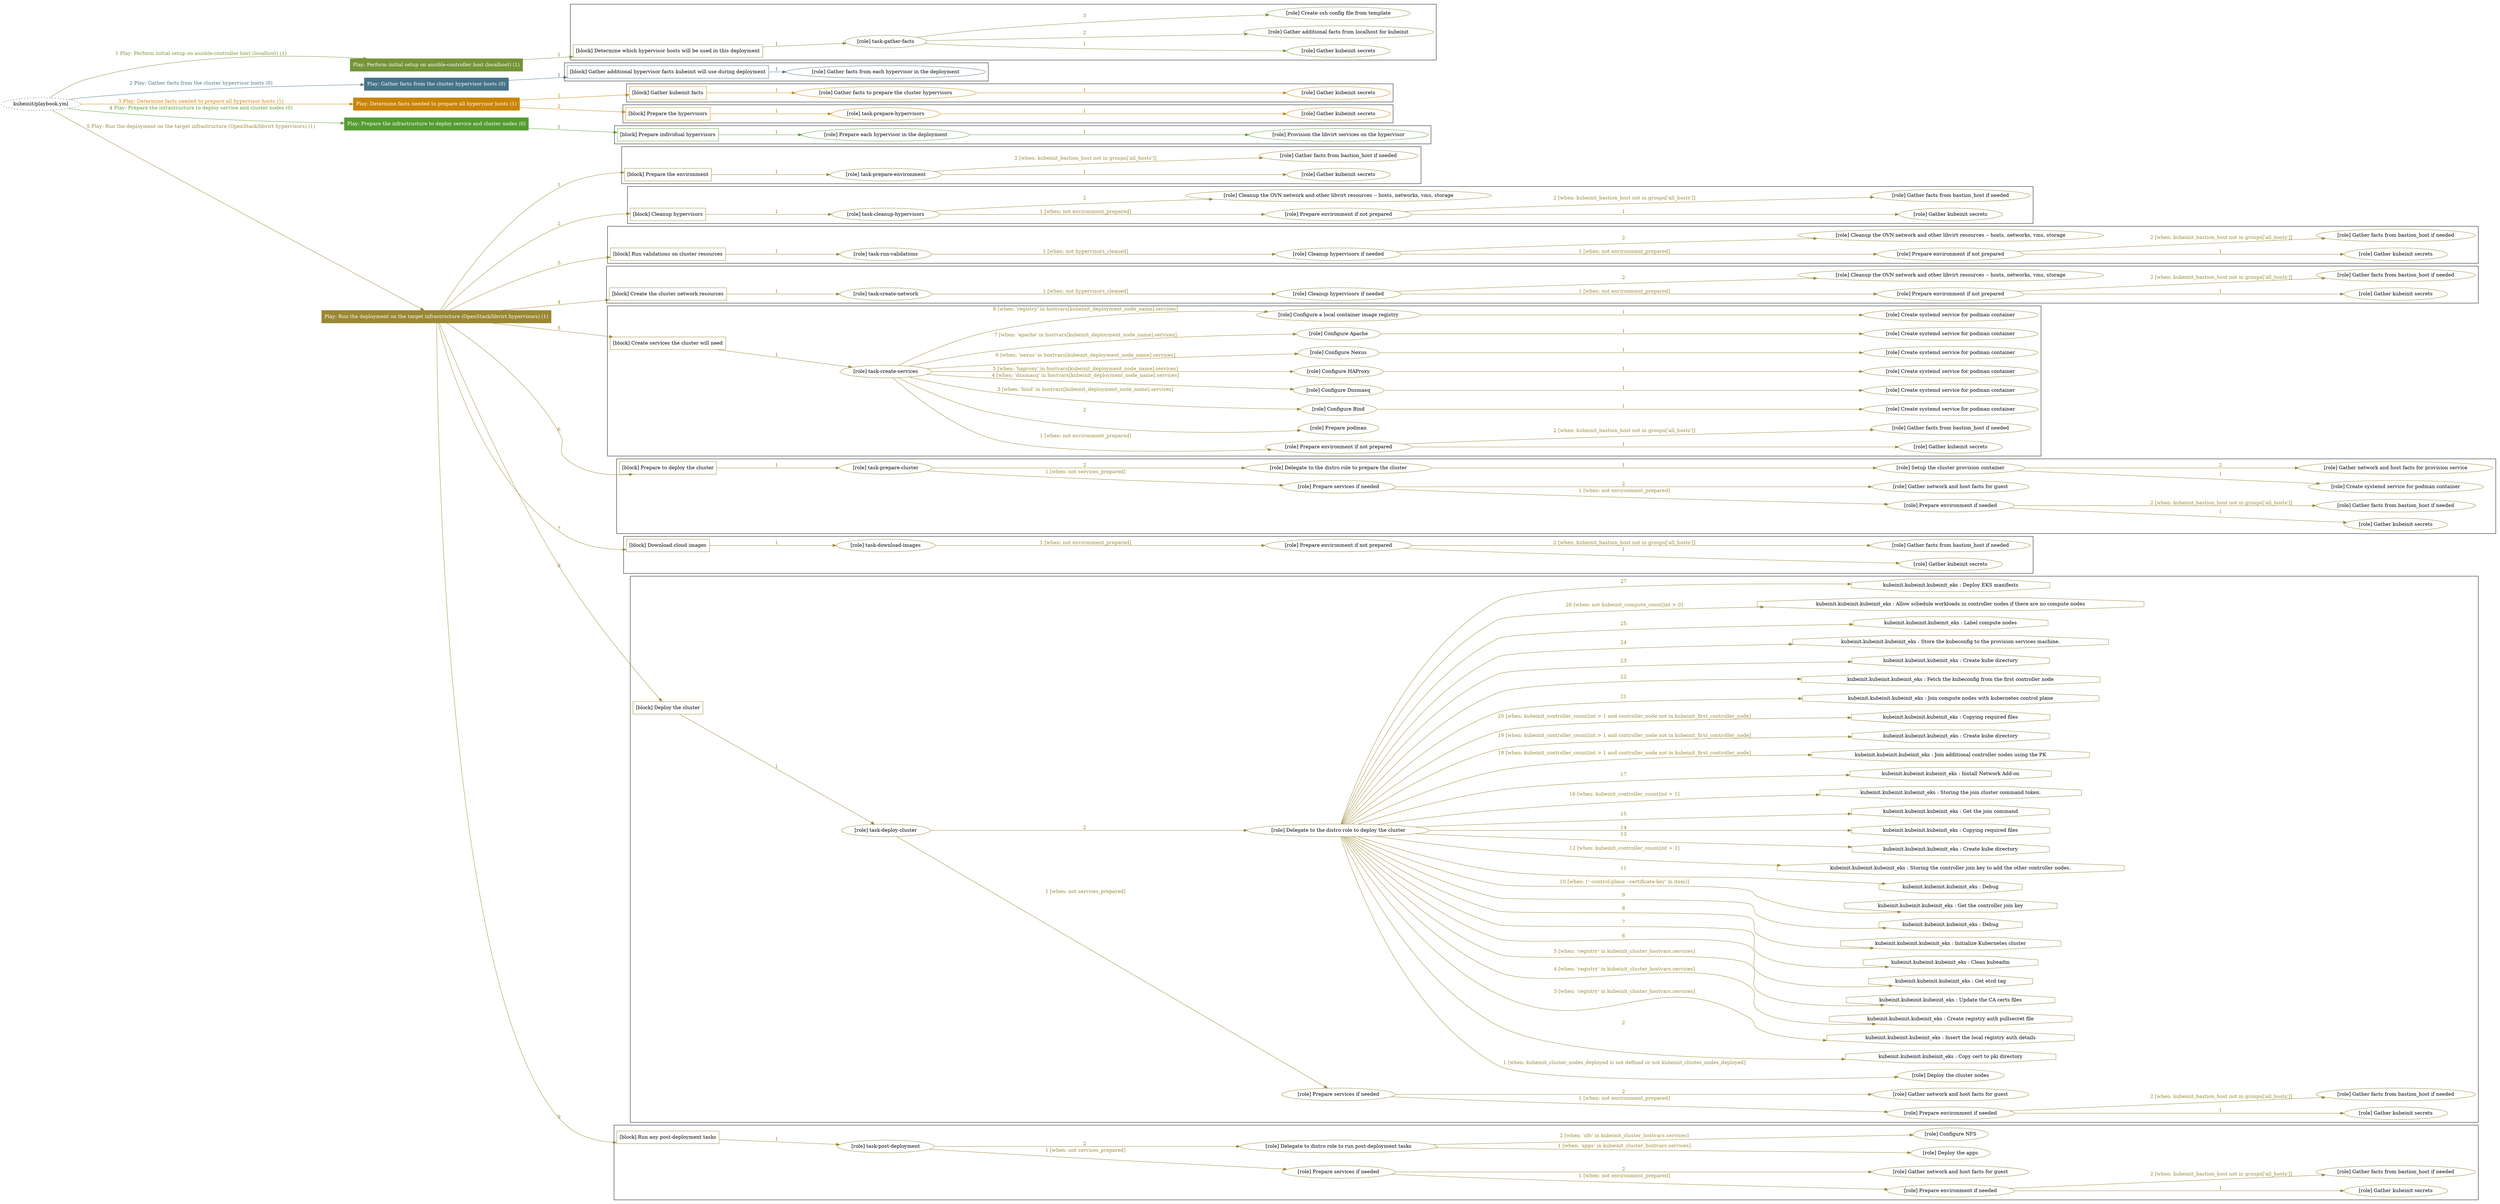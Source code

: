 digraph {
	graph [concentrate=true ordering=in rankdir=LR ratio=fill]
	edge [esep=5 sep=10]
	"kubeinit/playbook.yml" [URL="/home/runner/work/kubeinit/kubeinit/kubeinit/playbook.yml" id=playbook_fd43f02a style=dotted]
	"kubeinit/playbook.yml" -> play_8c64e5d3 [label="1 Play: Perform initial setup on ansible-controller host (localhost) (1)" color="#759438" fontcolor="#759438" id=edge_play_8c64e5d3 labeltooltip="1 Play: Perform initial setup on ansible-controller host (localhost) (1)" tooltip="1 Play: Perform initial setup on ansible-controller host (localhost) (1)"]
	subgraph "Play: Perform initial setup on ansible-controller host (localhost) (1)" {
		play_8c64e5d3 [label="Play: Perform initial setup on ansible-controller host (localhost) (1)" URL="/home/runner/work/kubeinit/kubeinit/kubeinit/playbook.yml" color="#759438" fontcolor="#ffffff" id=play_8c64e5d3 shape=box style=filled tooltip=localhost]
		play_8c64e5d3 -> block_6b09bf4a [label=1 color="#759438" fontcolor="#759438" id=edge_block_6b09bf4a labeltooltip=1 tooltip=1]
		subgraph cluster_block_6b09bf4a {
			block_6b09bf4a [label="[block] Determine which hypervisor hosts will be used in this deployment" URL="/home/runner/work/kubeinit/kubeinit/kubeinit/playbook.yml" color="#759438" id=block_6b09bf4a labeltooltip="Determine which hypervisor hosts will be used in this deployment" shape=box tooltip="Determine which hypervisor hosts will be used in this deployment"]
			block_6b09bf4a -> role_c2a879d4 [label="1 " color="#759438" fontcolor="#759438" id=edge_role_c2a879d4 labeltooltip="1 " tooltip="1 "]
			subgraph "task-gather-facts" {
				role_c2a879d4 [label="[role] task-gather-facts" URL="/home/runner/work/kubeinit/kubeinit/kubeinit/playbook.yml" color="#759438" id=role_c2a879d4 tooltip="task-gather-facts"]
				role_c2a879d4 -> role_cdd315c7 [label="1 " color="#759438" fontcolor="#759438" id=edge_role_cdd315c7 labeltooltip="1 " tooltip="1 "]
				subgraph "Gather kubeinit secrets" {
					role_cdd315c7 [label="[role] Gather kubeinit secrets" URL="/home/runner/.ansible/collections/ansible_collections/kubeinit/kubeinit/roles/kubeinit_prepare/tasks/build_hypervisors_group.yml" color="#759438" id=role_cdd315c7 tooltip="Gather kubeinit secrets"]
				}
				role_c2a879d4 -> role_b3ee62fe [label="2 " color="#759438" fontcolor="#759438" id=edge_role_b3ee62fe labeltooltip="2 " tooltip="2 "]
				subgraph "Gather additional facts from localhost for kubeinit" {
					role_b3ee62fe [label="[role] Gather additional facts from localhost for kubeinit" URL="/home/runner/.ansible/collections/ansible_collections/kubeinit/kubeinit/roles/kubeinit_prepare/tasks/build_hypervisors_group.yml" color="#759438" id=role_b3ee62fe tooltip="Gather additional facts from localhost for kubeinit"]
				}
				role_c2a879d4 -> role_12a52de9 [label="3 " color="#759438" fontcolor="#759438" id=edge_role_12a52de9 labeltooltip="3 " tooltip="3 "]
				subgraph "Create ssh config file from template" {
					role_12a52de9 [label="[role] Create ssh config file from template" URL="/home/runner/.ansible/collections/ansible_collections/kubeinit/kubeinit/roles/kubeinit_prepare/tasks/build_hypervisors_group.yml" color="#759438" id=role_12a52de9 tooltip="Create ssh config file from template"]
				}
			}
		}
	}
	"kubeinit/playbook.yml" -> play_73c8146a [label="2 Play: Gather facts from the cluster hypervisor hosts (0)" color="#467386" fontcolor="#467386" id=edge_play_73c8146a labeltooltip="2 Play: Gather facts from the cluster hypervisor hosts (0)" tooltip="2 Play: Gather facts from the cluster hypervisor hosts (0)"]
	subgraph "Play: Gather facts from the cluster hypervisor hosts (0)" {
		play_73c8146a [label="Play: Gather facts from the cluster hypervisor hosts (0)" URL="/home/runner/work/kubeinit/kubeinit/kubeinit/playbook.yml" color="#467386" fontcolor="#ffffff" id=play_73c8146a shape=box style=filled tooltip="Play: Gather facts from the cluster hypervisor hosts (0)"]
		play_73c8146a -> block_906ab50b [label=1 color="#467386" fontcolor="#467386" id=edge_block_906ab50b labeltooltip=1 tooltip=1]
		subgraph cluster_block_906ab50b {
			block_906ab50b [label="[block] Gather additional hypervisor facts kubeinit will use during deployment" URL="/home/runner/work/kubeinit/kubeinit/kubeinit/playbook.yml" color="#467386" id=block_906ab50b labeltooltip="Gather additional hypervisor facts kubeinit will use during deployment" shape=box tooltip="Gather additional hypervisor facts kubeinit will use during deployment"]
			block_906ab50b -> role_9d3cbf0c [label="1 " color="#467386" fontcolor="#467386" id=edge_role_9d3cbf0c labeltooltip="1 " tooltip="1 "]
			subgraph "Gather facts from each hypervisor in the deployment" {
				role_9d3cbf0c [label="[role] Gather facts from each hypervisor in the deployment" URL="/home/runner/work/kubeinit/kubeinit/kubeinit/playbook.yml" color="#467386" id=role_9d3cbf0c tooltip="Gather facts from each hypervisor in the deployment"]
			}
		}
	}
	"kubeinit/playbook.yml" -> play_2cf52a6f [label="3 Play: Determine facts needed to prepare all hypervisor hosts (1)" color="#ca8402" fontcolor="#ca8402" id=edge_play_2cf52a6f labeltooltip="3 Play: Determine facts needed to prepare all hypervisor hosts (1)" tooltip="3 Play: Determine facts needed to prepare all hypervisor hosts (1)"]
	subgraph "Play: Determine facts needed to prepare all hypervisor hosts (1)" {
		play_2cf52a6f [label="Play: Determine facts needed to prepare all hypervisor hosts (1)" URL="/home/runner/work/kubeinit/kubeinit/kubeinit/playbook.yml" color="#ca8402" fontcolor="#ffffff" id=play_2cf52a6f shape=box style=filled tooltip=localhost]
		play_2cf52a6f -> block_03461d94 [label=1 color="#ca8402" fontcolor="#ca8402" id=edge_block_03461d94 labeltooltip=1 tooltip=1]
		subgraph cluster_block_03461d94 {
			block_03461d94 [label="[block] Gather kubeinit facts" URL="/home/runner/work/kubeinit/kubeinit/kubeinit/playbook.yml" color="#ca8402" id=block_03461d94 labeltooltip="Gather kubeinit facts" shape=box tooltip="Gather kubeinit facts"]
			block_03461d94 -> role_46ca95b3 [label="1 " color="#ca8402" fontcolor="#ca8402" id=edge_role_46ca95b3 labeltooltip="1 " tooltip="1 "]
			subgraph "Gather facts to prepare the cluster hypervisors" {
				role_46ca95b3 [label="[role] Gather facts to prepare the cluster hypervisors" URL="/home/runner/work/kubeinit/kubeinit/kubeinit/playbook.yml" color="#ca8402" id=role_46ca95b3 tooltip="Gather facts to prepare the cluster hypervisors"]
				role_46ca95b3 -> role_a2cbf495 [label="1 " color="#ca8402" fontcolor="#ca8402" id=edge_role_a2cbf495 labeltooltip="1 " tooltip="1 "]
				subgraph "Gather kubeinit secrets" {
					role_a2cbf495 [label="[role] Gather kubeinit secrets" URL="/home/runner/.ansible/collections/ansible_collections/kubeinit/kubeinit/roles/kubeinit_prepare/tasks/gather_kubeinit_facts.yml" color="#ca8402" id=role_a2cbf495 tooltip="Gather kubeinit secrets"]
				}
			}
		}
		play_2cf52a6f -> block_bcbeb41d [label=2 color="#ca8402" fontcolor="#ca8402" id=edge_block_bcbeb41d labeltooltip=2 tooltip=2]
		subgraph cluster_block_bcbeb41d {
			block_bcbeb41d [label="[block] Prepare the hypervisors" URL="/home/runner/work/kubeinit/kubeinit/kubeinit/playbook.yml" color="#ca8402" id=block_bcbeb41d labeltooltip="Prepare the hypervisors" shape=box tooltip="Prepare the hypervisors"]
			block_bcbeb41d -> role_406406ce [label="1 " color="#ca8402" fontcolor="#ca8402" id=edge_role_406406ce labeltooltip="1 " tooltip="1 "]
			subgraph "task-prepare-hypervisors" {
				role_406406ce [label="[role] task-prepare-hypervisors" URL="/home/runner/work/kubeinit/kubeinit/kubeinit/playbook.yml" color="#ca8402" id=role_406406ce tooltip="task-prepare-hypervisors"]
				role_406406ce -> role_e7ec21c6 [label="1 " color="#ca8402" fontcolor="#ca8402" id=edge_role_e7ec21c6 labeltooltip="1 " tooltip="1 "]
				subgraph "Gather kubeinit secrets" {
					role_e7ec21c6 [label="[role] Gather kubeinit secrets" URL="/home/runner/.ansible/collections/ansible_collections/kubeinit/kubeinit/roles/kubeinit_prepare/tasks/gather_kubeinit_facts.yml" color="#ca8402" id=role_e7ec21c6 tooltip="Gather kubeinit secrets"]
				}
			}
		}
	}
	"kubeinit/playbook.yml" -> play_ed8d8ac5 [label="4 Play: Prepare the infrastructure to deploy service and cluster nodes (0)" color="#539c30" fontcolor="#539c30" id=edge_play_ed8d8ac5 labeltooltip="4 Play: Prepare the infrastructure to deploy service and cluster nodes (0)" tooltip="4 Play: Prepare the infrastructure to deploy service and cluster nodes (0)"]
	subgraph "Play: Prepare the infrastructure to deploy service and cluster nodes (0)" {
		play_ed8d8ac5 [label="Play: Prepare the infrastructure to deploy service and cluster nodes (0)" URL="/home/runner/work/kubeinit/kubeinit/kubeinit/playbook.yml" color="#539c30" fontcolor="#ffffff" id=play_ed8d8ac5 shape=box style=filled tooltip="Play: Prepare the infrastructure to deploy service and cluster nodes (0)"]
		play_ed8d8ac5 -> block_bd0e9f62 [label=1 color="#539c30" fontcolor="#539c30" id=edge_block_bd0e9f62 labeltooltip=1 tooltip=1]
		subgraph cluster_block_bd0e9f62 {
			block_bd0e9f62 [label="[block] Prepare individual hypervisors" URL="/home/runner/work/kubeinit/kubeinit/kubeinit/playbook.yml" color="#539c30" id=block_bd0e9f62 labeltooltip="Prepare individual hypervisors" shape=box tooltip="Prepare individual hypervisors"]
			block_bd0e9f62 -> role_4cd6ecdc [label="1 " color="#539c30" fontcolor="#539c30" id=edge_role_4cd6ecdc labeltooltip="1 " tooltip="1 "]
			subgraph "Prepare each hypervisor in the deployment" {
				role_4cd6ecdc [label="[role] Prepare each hypervisor in the deployment" URL="/home/runner/work/kubeinit/kubeinit/kubeinit/playbook.yml" color="#539c30" id=role_4cd6ecdc tooltip="Prepare each hypervisor in the deployment"]
				role_4cd6ecdc -> role_652d6843 [label="1 " color="#539c30" fontcolor="#539c30" id=edge_role_652d6843 labeltooltip="1 " tooltip="1 "]
				subgraph "Provision the libvirt services on the hypervisor" {
					role_652d6843 [label="[role] Provision the libvirt services on the hypervisor" URL="/home/runner/.ansible/collections/ansible_collections/kubeinit/kubeinit/roles/kubeinit_prepare/tasks/prepare_hypervisor.yml" color="#539c30" id=role_652d6843 tooltip="Provision the libvirt services on the hypervisor"]
				}
			}
		}
	}
	"kubeinit/playbook.yml" -> play_4a65055d [label="5 Play: Run the deployment on the target infrastructure (OpenStack/libvirt hypervisors) (1)" color="#9a8732" fontcolor="#9a8732" id=edge_play_4a65055d labeltooltip="5 Play: Run the deployment on the target infrastructure (OpenStack/libvirt hypervisors) (1)" tooltip="5 Play: Run the deployment on the target infrastructure (OpenStack/libvirt hypervisors) (1)"]
	subgraph "Play: Run the deployment on the target infrastructure (OpenStack/libvirt hypervisors) (1)" {
		play_4a65055d [label="Play: Run the deployment on the target infrastructure (OpenStack/libvirt hypervisors) (1)" URL="/home/runner/work/kubeinit/kubeinit/kubeinit/playbook.yml" color="#9a8732" fontcolor="#ffffff" id=play_4a65055d shape=box style=filled tooltip=localhost]
		play_4a65055d -> block_95ddf2bc [label=1 color="#9a8732" fontcolor="#9a8732" id=edge_block_95ddf2bc labeltooltip=1 tooltip=1]
		subgraph cluster_block_95ddf2bc {
			block_95ddf2bc [label="[block] Prepare the environment" URL="/home/runner/work/kubeinit/kubeinit/kubeinit/playbook.yml" color="#9a8732" id=block_95ddf2bc labeltooltip="Prepare the environment" shape=box tooltip="Prepare the environment"]
			block_95ddf2bc -> role_75d47e68 [label="1 " color="#9a8732" fontcolor="#9a8732" id=edge_role_75d47e68 labeltooltip="1 " tooltip="1 "]
			subgraph "task-prepare-environment" {
				role_75d47e68 [label="[role] task-prepare-environment" URL="/home/runner/work/kubeinit/kubeinit/kubeinit/playbook.yml" color="#9a8732" id=role_75d47e68 tooltip="task-prepare-environment"]
				role_75d47e68 -> role_29b06b5a [label="1 " color="#9a8732" fontcolor="#9a8732" id=edge_role_29b06b5a labeltooltip="1 " tooltip="1 "]
				subgraph "Gather kubeinit secrets" {
					role_29b06b5a [label="[role] Gather kubeinit secrets" URL="/home/runner/.ansible/collections/ansible_collections/kubeinit/kubeinit/roles/kubeinit_prepare/tasks/gather_kubeinit_facts.yml" color="#9a8732" id=role_29b06b5a tooltip="Gather kubeinit secrets"]
				}
				role_75d47e68 -> role_07499060 [label="2 [when: kubeinit_bastion_host not in groups['all_hosts']]" color="#9a8732" fontcolor="#9a8732" id=edge_role_07499060 labeltooltip="2 [when: kubeinit_bastion_host not in groups['all_hosts']]" tooltip="2 [when: kubeinit_bastion_host not in groups['all_hosts']]"]
				subgraph "Gather facts from bastion_host if needed" {
					role_07499060 [label="[role] Gather facts from bastion_host if needed" URL="/home/runner/.ansible/collections/ansible_collections/kubeinit/kubeinit/roles/kubeinit_prepare/tasks/main.yml" color="#9a8732" id=role_07499060 tooltip="Gather facts from bastion_host if needed"]
				}
			}
		}
		play_4a65055d -> block_ac8c44e4 [label=2 color="#9a8732" fontcolor="#9a8732" id=edge_block_ac8c44e4 labeltooltip=2 tooltip=2]
		subgraph cluster_block_ac8c44e4 {
			block_ac8c44e4 [label="[block] Cleanup hypervisors" URL="/home/runner/work/kubeinit/kubeinit/kubeinit/playbook.yml" color="#9a8732" id=block_ac8c44e4 labeltooltip="Cleanup hypervisors" shape=box tooltip="Cleanup hypervisors"]
			block_ac8c44e4 -> role_d9d77c9a [label="1 " color="#9a8732" fontcolor="#9a8732" id=edge_role_d9d77c9a labeltooltip="1 " tooltip="1 "]
			subgraph "task-cleanup-hypervisors" {
				role_d9d77c9a [label="[role] task-cleanup-hypervisors" URL="/home/runner/work/kubeinit/kubeinit/kubeinit/playbook.yml" color="#9a8732" id=role_d9d77c9a tooltip="task-cleanup-hypervisors"]
				role_d9d77c9a -> role_0c7455e4 [label="1 [when: not environment_prepared]" color="#9a8732" fontcolor="#9a8732" id=edge_role_0c7455e4 labeltooltip="1 [when: not environment_prepared]" tooltip="1 [when: not environment_prepared]"]
				subgraph "Prepare environment if not prepared" {
					role_0c7455e4 [label="[role] Prepare environment if not prepared" URL="/home/runner/.ansible/collections/ansible_collections/kubeinit/kubeinit/roles/kubeinit_libvirt/tasks/cleanup_hypervisors.yml" color="#9a8732" id=role_0c7455e4 tooltip="Prepare environment if not prepared"]
					role_0c7455e4 -> role_0815f160 [label="1 " color="#9a8732" fontcolor="#9a8732" id=edge_role_0815f160 labeltooltip="1 " tooltip="1 "]
					subgraph "Gather kubeinit secrets" {
						role_0815f160 [label="[role] Gather kubeinit secrets" URL="/home/runner/.ansible/collections/ansible_collections/kubeinit/kubeinit/roles/kubeinit_prepare/tasks/gather_kubeinit_facts.yml" color="#9a8732" id=role_0815f160 tooltip="Gather kubeinit secrets"]
					}
					role_0c7455e4 -> role_829f152f [label="2 [when: kubeinit_bastion_host not in groups['all_hosts']]" color="#9a8732" fontcolor="#9a8732" id=edge_role_829f152f labeltooltip="2 [when: kubeinit_bastion_host not in groups['all_hosts']]" tooltip="2 [when: kubeinit_bastion_host not in groups['all_hosts']]"]
					subgraph "Gather facts from bastion_host if needed" {
						role_829f152f [label="[role] Gather facts from bastion_host if needed" URL="/home/runner/.ansible/collections/ansible_collections/kubeinit/kubeinit/roles/kubeinit_prepare/tasks/main.yml" color="#9a8732" id=role_829f152f tooltip="Gather facts from bastion_host if needed"]
					}
				}
				role_d9d77c9a -> role_a936ec02 [label="2 " color="#9a8732" fontcolor="#9a8732" id=edge_role_a936ec02 labeltooltip="2 " tooltip="2 "]
				subgraph "Cleanup the OVN network and other libvirt resources -- hosts, networks, vms, storage" {
					role_a936ec02 [label="[role] Cleanup the OVN network and other libvirt resources -- hosts, networks, vms, storage" URL="/home/runner/.ansible/collections/ansible_collections/kubeinit/kubeinit/roles/kubeinit_libvirt/tasks/cleanup_hypervisors.yml" color="#9a8732" id=role_a936ec02 tooltip="Cleanup the OVN network and other libvirt resources -- hosts, networks, vms, storage"]
				}
			}
		}
		play_4a65055d -> block_b14f67d5 [label=3 color="#9a8732" fontcolor="#9a8732" id=edge_block_b14f67d5 labeltooltip=3 tooltip=3]
		subgraph cluster_block_b14f67d5 {
			block_b14f67d5 [label="[block] Run validations on cluster resources" URL="/home/runner/work/kubeinit/kubeinit/kubeinit/playbook.yml" color="#9a8732" id=block_b14f67d5 labeltooltip="Run validations on cluster resources" shape=box tooltip="Run validations on cluster resources"]
			block_b14f67d5 -> role_5b279bbc [label="1 " color="#9a8732" fontcolor="#9a8732" id=edge_role_5b279bbc labeltooltip="1 " tooltip="1 "]
			subgraph "task-run-validations" {
				role_5b279bbc [label="[role] task-run-validations" URL="/home/runner/work/kubeinit/kubeinit/kubeinit/playbook.yml" color="#9a8732" id=role_5b279bbc tooltip="task-run-validations"]
				role_5b279bbc -> role_bb049e6d [label="1 [when: not hypervisors_cleaned]" color="#9a8732" fontcolor="#9a8732" id=edge_role_bb049e6d labeltooltip="1 [when: not hypervisors_cleaned]" tooltip="1 [when: not hypervisors_cleaned]"]
				subgraph "Cleanup hypervisors if needed" {
					role_bb049e6d [label="[role] Cleanup hypervisors if needed" URL="/home/runner/.ansible/collections/ansible_collections/kubeinit/kubeinit/roles/kubeinit_validations/tasks/main.yml" color="#9a8732" id=role_bb049e6d tooltip="Cleanup hypervisors if needed"]
					role_bb049e6d -> role_940b6002 [label="1 [when: not environment_prepared]" color="#9a8732" fontcolor="#9a8732" id=edge_role_940b6002 labeltooltip="1 [when: not environment_prepared]" tooltip="1 [when: not environment_prepared]"]
					subgraph "Prepare environment if not prepared" {
						role_940b6002 [label="[role] Prepare environment if not prepared" URL="/home/runner/.ansible/collections/ansible_collections/kubeinit/kubeinit/roles/kubeinit_libvirt/tasks/cleanup_hypervisors.yml" color="#9a8732" id=role_940b6002 tooltip="Prepare environment if not prepared"]
						role_940b6002 -> role_48e39afb [label="1 " color="#9a8732" fontcolor="#9a8732" id=edge_role_48e39afb labeltooltip="1 " tooltip="1 "]
						subgraph "Gather kubeinit secrets" {
							role_48e39afb [label="[role] Gather kubeinit secrets" URL="/home/runner/.ansible/collections/ansible_collections/kubeinit/kubeinit/roles/kubeinit_prepare/tasks/gather_kubeinit_facts.yml" color="#9a8732" id=role_48e39afb tooltip="Gather kubeinit secrets"]
						}
						role_940b6002 -> role_1d827623 [label="2 [when: kubeinit_bastion_host not in groups['all_hosts']]" color="#9a8732" fontcolor="#9a8732" id=edge_role_1d827623 labeltooltip="2 [when: kubeinit_bastion_host not in groups['all_hosts']]" tooltip="2 [when: kubeinit_bastion_host not in groups['all_hosts']]"]
						subgraph "Gather facts from bastion_host if needed" {
							role_1d827623 [label="[role] Gather facts from bastion_host if needed" URL="/home/runner/.ansible/collections/ansible_collections/kubeinit/kubeinit/roles/kubeinit_prepare/tasks/main.yml" color="#9a8732" id=role_1d827623 tooltip="Gather facts from bastion_host if needed"]
						}
					}
					role_bb049e6d -> role_51cf185d [label="2 " color="#9a8732" fontcolor="#9a8732" id=edge_role_51cf185d labeltooltip="2 " tooltip="2 "]
					subgraph "Cleanup the OVN network and other libvirt resources -- hosts, networks, vms, storage" {
						role_51cf185d [label="[role] Cleanup the OVN network and other libvirt resources -- hosts, networks, vms, storage" URL="/home/runner/.ansible/collections/ansible_collections/kubeinit/kubeinit/roles/kubeinit_libvirt/tasks/cleanup_hypervisors.yml" color="#9a8732" id=role_51cf185d tooltip="Cleanup the OVN network and other libvirt resources -- hosts, networks, vms, storage"]
					}
				}
			}
		}
		play_4a65055d -> block_dbafad4b [label=4 color="#9a8732" fontcolor="#9a8732" id=edge_block_dbafad4b labeltooltip=4 tooltip=4]
		subgraph cluster_block_dbafad4b {
			block_dbafad4b [label="[block] Create the cluster network resources" URL="/home/runner/work/kubeinit/kubeinit/kubeinit/playbook.yml" color="#9a8732" id=block_dbafad4b labeltooltip="Create the cluster network resources" shape=box tooltip="Create the cluster network resources"]
			block_dbafad4b -> role_03e5d543 [label="1 " color="#9a8732" fontcolor="#9a8732" id=edge_role_03e5d543 labeltooltip="1 " tooltip="1 "]
			subgraph "task-create-network" {
				role_03e5d543 [label="[role] task-create-network" URL="/home/runner/work/kubeinit/kubeinit/kubeinit/playbook.yml" color="#9a8732" id=role_03e5d543 tooltip="task-create-network"]
				role_03e5d543 -> role_ebb71745 [label="1 [when: not hypervisors_cleaned]" color="#9a8732" fontcolor="#9a8732" id=edge_role_ebb71745 labeltooltip="1 [when: not hypervisors_cleaned]" tooltip="1 [when: not hypervisors_cleaned]"]
				subgraph "Cleanup hypervisors if needed" {
					role_ebb71745 [label="[role] Cleanup hypervisors if needed" URL="/home/runner/.ansible/collections/ansible_collections/kubeinit/kubeinit/roles/kubeinit_libvirt/tasks/create_network.yml" color="#9a8732" id=role_ebb71745 tooltip="Cleanup hypervisors if needed"]
					role_ebb71745 -> role_42406dcd [label="1 [when: not environment_prepared]" color="#9a8732" fontcolor="#9a8732" id=edge_role_42406dcd labeltooltip="1 [when: not environment_prepared]" tooltip="1 [when: not environment_prepared]"]
					subgraph "Prepare environment if not prepared" {
						role_42406dcd [label="[role] Prepare environment if not prepared" URL="/home/runner/.ansible/collections/ansible_collections/kubeinit/kubeinit/roles/kubeinit_libvirt/tasks/cleanup_hypervisors.yml" color="#9a8732" id=role_42406dcd tooltip="Prepare environment if not prepared"]
						role_42406dcd -> role_91cb04d3 [label="1 " color="#9a8732" fontcolor="#9a8732" id=edge_role_91cb04d3 labeltooltip="1 " tooltip="1 "]
						subgraph "Gather kubeinit secrets" {
							role_91cb04d3 [label="[role] Gather kubeinit secrets" URL="/home/runner/.ansible/collections/ansible_collections/kubeinit/kubeinit/roles/kubeinit_prepare/tasks/gather_kubeinit_facts.yml" color="#9a8732" id=role_91cb04d3 tooltip="Gather kubeinit secrets"]
						}
						role_42406dcd -> role_8a0577ad [label="2 [when: kubeinit_bastion_host not in groups['all_hosts']]" color="#9a8732" fontcolor="#9a8732" id=edge_role_8a0577ad labeltooltip="2 [when: kubeinit_bastion_host not in groups['all_hosts']]" tooltip="2 [when: kubeinit_bastion_host not in groups['all_hosts']]"]
						subgraph "Gather facts from bastion_host if needed" {
							role_8a0577ad [label="[role] Gather facts from bastion_host if needed" URL="/home/runner/.ansible/collections/ansible_collections/kubeinit/kubeinit/roles/kubeinit_prepare/tasks/main.yml" color="#9a8732" id=role_8a0577ad tooltip="Gather facts from bastion_host if needed"]
						}
					}
					role_ebb71745 -> role_a5160047 [label="2 " color="#9a8732" fontcolor="#9a8732" id=edge_role_a5160047 labeltooltip="2 " tooltip="2 "]
					subgraph "Cleanup the OVN network and other libvirt resources -- hosts, networks, vms, storage" {
						role_a5160047 [label="[role] Cleanup the OVN network and other libvirt resources -- hosts, networks, vms, storage" URL="/home/runner/.ansible/collections/ansible_collections/kubeinit/kubeinit/roles/kubeinit_libvirt/tasks/cleanup_hypervisors.yml" color="#9a8732" id=role_a5160047 tooltip="Cleanup the OVN network and other libvirt resources -- hosts, networks, vms, storage"]
					}
				}
			}
		}
		play_4a65055d -> block_70ea39e2 [label=5 color="#9a8732" fontcolor="#9a8732" id=edge_block_70ea39e2 labeltooltip=5 tooltip=5]
		subgraph cluster_block_70ea39e2 {
			block_70ea39e2 [label="[block] Create services the cluster will need" URL="/home/runner/work/kubeinit/kubeinit/kubeinit/playbook.yml" color="#9a8732" id=block_70ea39e2 labeltooltip="Create services the cluster will need" shape=box tooltip="Create services the cluster will need"]
			block_70ea39e2 -> role_dabe108d [label="1 " color="#9a8732" fontcolor="#9a8732" id=edge_role_dabe108d labeltooltip="1 " tooltip="1 "]
			subgraph "task-create-services" {
				role_dabe108d [label="[role] task-create-services" URL="/home/runner/work/kubeinit/kubeinit/kubeinit/playbook.yml" color="#9a8732" id=role_dabe108d tooltip="task-create-services"]
				role_dabe108d -> role_cce33bd9 [label="1 [when: not environment_prepared]" color="#9a8732" fontcolor="#9a8732" id=edge_role_cce33bd9 labeltooltip="1 [when: not environment_prepared]" tooltip="1 [when: not environment_prepared]"]
				subgraph "Prepare environment if not prepared" {
					role_cce33bd9 [label="[role] Prepare environment if not prepared" URL="/home/runner/.ansible/collections/ansible_collections/kubeinit/kubeinit/roles/kubeinit_services/tasks/main.yml" color="#9a8732" id=role_cce33bd9 tooltip="Prepare environment if not prepared"]
					role_cce33bd9 -> role_480651cc [label="1 " color="#9a8732" fontcolor="#9a8732" id=edge_role_480651cc labeltooltip="1 " tooltip="1 "]
					subgraph "Gather kubeinit secrets" {
						role_480651cc [label="[role] Gather kubeinit secrets" URL="/home/runner/.ansible/collections/ansible_collections/kubeinit/kubeinit/roles/kubeinit_prepare/tasks/gather_kubeinit_facts.yml" color="#9a8732" id=role_480651cc tooltip="Gather kubeinit secrets"]
					}
					role_cce33bd9 -> role_942e9e34 [label="2 [when: kubeinit_bastion_host not in groups['all_hosts']]" color="#9a8732" fontcolor="#9a8732" id=edge_role_942e9e34 labeltooltip="2 [when: kubeinit_bastion_host not in groups['all_hosts']]" tooltip="2 [when: kubeinit_bastion_host not in groups['all_hosts']]"]
					subgraph "Gather facts from bastion_host if needed" {
						role_942e9e34 [label="[role] Gather facts from bastion_host if needed" URL="/home/runner/.ansible/collections/ansible_collections/kubeinit/kubeinit/roles/kubeinit_prepare/tasks/main.yml" color="#9a8732" id=role_942e9e34 tooltip="Gather facts from bastion_host if needed"]
					}
				}
				role_dabe108d -> role_99219c41 [label="2 " color="#9a8732" fontcolor="#9a8732" id=edge_role_99219c41 labeltooltip="2 " tooltip="2 "]
				subgraph "Prepare podman" {
					role_99219c41 [label="[role] Prepare podman" URL="/home/runner/.ansible/collections/ansible_collections/kubeinit/kubeinit/roles/kubeinit_services/tasks/00_create_service_pod.yml" color="#9a8732" id=role_99219c41 tooltip="Prepare podman"]
				}
				role_dabe108d -> role_3c4a9ca5 [label="3 [when: 'bind' in hostvars[kubeinit_deployment_node_name].services]" color="#9a8732" fontcolor="#9a8732" id=edge_role_3c4a9ca5 labeltooltip="3 [when: 'bind' in hostvars[kubeinit_deployment_node_name].services]" tooltip="3 [when: 'bind' in hostvars[kubeinit_deployment_node_name].services]"]
				subgraph "Configure Bind" {
					role_3c4a9ca5 [label="[role] Configure Bind" URL="/home/runner/.ansible/collections/ansible_collections/kubeinit/kubeinit/roles/kubeinit_services/tasks/start_services_containers.yml" color="#9a8732" id=role_3c4a9ca5 tooltip="Configure Bind"]
					role_3c4a9ca5 -> role_2f03cb01 [label="1 " color="#9a8732" fontcolor="#9a8732" id=edge_role_2f03cb01 labeltooltip="1 " tooltip="1 "]
					subgraph "Create systemd service for podman container" {
						role_2f03cb01 [label="[role] Create systemd service for podman container" URL="/home/runner/.ansible/collections/ansible_collections/kubeinit/kubeinit/roles/kubeinit_bind/tasks/main.yml" color="#9a8732" id=role_2f03cb01 tooltip="Create systemd service for podman container"]
					}
				}
				role_dabe108d -> role_c3dd8467 [label="4 [when: 'dnsmasq' in hostvars[kubeinit_deployment_node_name].services]" color="#9a8732" fontcolor="#9a8732" id=edge_role_c3dd8467 labeltooltip="4 [when: 'dnsmasq' in hostvars[kubeinit_deployment_node_name].services]" tooltip="4 [when: 'dnsmasq' in hostvars[kubeinit_deployment_node_name].services]"]
				subgraph "Configure Dnsmasq" {
					role_c3dd8467 [label="[role] Configure Dnsmasq" URL="/home/runner/.ansible/collections/ansible_collections/kubeinit/kubeinit/roles/kubeinit_services/tasks/start_services_containers.yml" color="#9a8732" id=role_c3dd8467 tooltip="Configure Dnsmasq"]
					role_c3dd8467 -> role_1a32f40b [label="1 " color="#9a8732" fontcolor="#9a8732" id=edge_role_1a32f40b labeltooltip="1 " tooltip="1 "]
					subgraph "Create systemd service for podman container" {
						role_1a32f40b [label="[role] Create systemd service for podman container" URL="/home/runner/.ansible/collections/ansible_collections/kubeinit/kubeinit/roles/kubeinit_dnsmasq/tasks/main.yml" color="#9a8732" id=role_1a32f40b tooltip="Create systemd service for podman container"]
					}
				}
				role_dabe108d -> role_20538665 [label="5 [when: 'haproxy' in hostvars[kubeinit_deployment_node_name].services]" color="#9a8732" fontcolor="#9a8732" id=edge_role_20538665 labeltooltip="5 [when: 'haproxy' in hostvars[kubeinit_deployment_node_name].services]" tooltip="5 [when: 'haproxy' in hostvars[kubeinit_deployment_node_name].services]"]
				subgraph "Configure HAProxy" {
					role_20538665 [label="[role] Configure HAProxy" URL="/home/runner/.ansible/collections/ansible_collections/kubeinit/kubeinit/roles/kubeinit_services/tasks/start_services_containers.yml" color="#9a8732" id=role_20538665 tooltip="Configure HAProxy"]
					role_20538665 -> role_857df8d1 [label="1 " color="#9a8732" fontcolor="#9a8732" id=edge_role_857df8d1 labeltooltip="1 " tooltip="1 "]
					subgraph "Create systemd service for podman container" {
						role_857df8d1 [label="[role] Create systemd service for podman container" URL="/home/runner/.ansible/collections/ansible_collections/kubeinit/kubeinit/roles/kubeinit_haproxy/tasks/main.yml" color="#9a8732" id=role_857df8d1 tooltip="Create systemd service for podman container"]
					}
				}
				role_dabe108d -> role_25bb07f0 [label="6 [when: 'nexus' in hostvars[kubeinit_deployment_node_name].services]" color="#9a8732" fontcolor="#9a8732" id=edge_role_25bb07f0 labeltooltip="6 [when: 'nexus' in hostvars[kubeinit_deployment_node_name].services]" tooltip="6 [when: 'nexus' in hostvars[kubeinit_deployment_node_name].services]"]
				subgraph "Configure Nexus" {
					role_25bb07f0 [label="[role] Configure Nexus" URL="/home/runner/.ansible/collections/ansible_collections/kubeinit/kubeinit/roles/kubeinit_services/tasks/start_services_containers.yml" color="#9a8732" id=role_25bb07f0 tooltip="Configure Nexus"]
					role_25bb07f0 -> role_8cfdeac1 [label="1 " color="#9a8732" fontcolor="#9a8732" id=edge_role_8cfdeac1 labeltooltip="1 " tooltip="1 "]
					subgraph "Create systemd service for podman container" {
						role_8cfdeac1 [label="[role] Create systemd service for podman container" URL="/home/runner/.ansible/collections/ansible_collections/kubeinit/kubeinit/roles/kubeinit_nexus/tasks/main.yml" color="#9a8732" id=role_8cfdeac1 tooltip="Create systemd service for podman container"]
					}
				}
				role_dabe108d -> role_10c477bb [label="7 [when: 'apache' in hostvars[kubeinit_deployment_node_name].services]" color="#9a8732" fontcolor="#9a8732" id=edge_role_10c477bb labeltooltip="7 [when: 'apache' in hostvars[kubeinit_deployment_node_name].services]" tooltip="7 [when: 'apache' in hostvars[kubeinit_deployment_node_name].services]"]
				subgraph "Configure Apache" {
					role_10c477bb [label="[role] Configure Apache" URL="/home/runner/.ansible/collections/ansible_collections/kubeinit/kubeinit/roles/kubeinit_services/tasks/start_services_containers.yml" color="#9a8732" id=role_10c477bb tooltip="Configure Apache"]
					role_10c477bb -> role_7236e435 [label="1 " color="#9a8732" fontcolor="#9a8732" id=edge_role_7236e435 labeltooltip="1 " tooltip="1 "]
					subgraph "Create systemd service for podman container" {
						role_7236e435 [label="[role] Create systemd service for podman container" URL="/home/runner/.ansible/collections/ansible_collections/kubeinit/kubeinit/roles/kubeinit_apache/tasks/main.yml" color="#9a8732" id=role_7236e435 tooltip="Create systemd service for podman container"]
					}
				}
				role_dabe108d -> role_7b446241 [label="8 [when: 'registry' in hostvars[kubeinit_deployment_node_name].services]" color="#9a8732" fontcolor="#9a8732" id=edge_role_7b446241 labeltooltip="8 [when: 'registry' in hostvars[kubeinit_deployment_node_name].services]" tooltip="8 [when: 'registry' in hostvars[kubeinit_deployment_node_name].services]"]
				subgraph "Configure a local container image registry" {
					role_7b446241 [label="[role] Configure a local container image registry" URL="/home/runner/.ansible/collections/ansible_collections/kubeinit/kubeinit/roles/kubeinit_services/tasks/start_services_containers.yml" color="#9a8732" id=role_7b446241 tooltip="Configure a local container image registry"]
					role_7b446241 -> role_7e7b34f3 [label="1 " color="#9a8732" fontcolor="#9a8732" id=edge_role_7e7b34f3 labeltooltip="1 " tooltip="1 "]
					subgraph "Create systemd service for podman container" {
						role_7e7b34f3 [label="[role] Create systemd service for podman container" URL="/home/runner/.ansible/collections/ansible_collections/kubeinit/kubeinit/roles/kubeinit_registry/tasks/main.yml" color="#9a8732" id=role_7e7b34f3 tooltip="Create systemd service for podman container"]
					}
				}
			}
		}
		play_4a65055d -> block_1e13f182 [label=6 color="#9a8732" fontcolor="#9a8732" id=edge_block_1e13f182 labeltooltip=6 tooltip=6]
		subgraph cluster_block_1e13f182 {
			block_1e13f182 [label="[block] Prepare to deploy the cluster" URL="/home/runner/work/kubeinit/kubeinit/kubeinit/playbook.yml" color="#9a8732" id=block_1e13f182 labeltooltip="Prepare to deploy the cluster" shape=box tooltip="Prepare to deploy the cluster"]
			block_1e13f182 -> role_69d90874 [label="1 " color="#9a8732" fontcolor="#9a8732" id=edge_role_69d90874 labeltooltip="1 " tooltip="1 "]
			subgraph "task-prepare-cluster" {
				role_69d90874 [label="[role] task-prepare-cluster" URL="/home/runner/work/kubeinit/kubeinit/kubeinit/playbook.yml" color="#9a8732" id=role_69d90874 tooltip="task-prepare-cluster"]
				role_69d90874 -> role_c9189c71 [label="1 [when: not services_prepared]" color="#9a8732" fontcolor="#9a8732" id=edge_role_c9189c71 labeltooltip="1 [when: not services_prepared]" tooltip="1 [when: not services_prepared]"]
				subgraph "Prepare services if needed" {
					role_c9189c71 [label="[role] Prepare services if needed" URL="/home/runner/.ansible/collections/ansible_collections/kubeinit/kubeinit/roles/kubeinit_prepare/tasks/prepare_cluster.yml" color="#9a8732" id=role_c9189c71 tooltip="Prepare services if needed"]
					role_c9189c71 -> role_c547ffb2 [label="1 [when: not environment_prepared]" color="#9a8732" fontcolor="#9a8732" id=edge_role_c547ffb2 labeltooltip="1 [when: not environment_prepared]" tooltip="1 [when: not environment_prepared]"]
					subgraph "Prepare environment if needed" {
						role_c547ffb2 [label="[role] Prepare environment if needed" URL="/home/runner/.ansible/collections/ansible_collections/kubeinit/kubeinit/roles/kubeinit_services/tasks/prepare_services.yml" color="#9a8732" id=role_c547ffb2 tooltip="Prepare environment if needed"]
						role_c547ffb2 -> role_8a5f2050 [label="1 " color="#9a8732" fontcolor="#9a8732" id=edge_role_8a5f2050 labeltooltip="1 " tooltip="1 "]
						subgraph "Gather kubeinit secrets" {
							role_8a5f2050 [label="[role] Gather kubeinit secrets" URL="/home/runner/.ansible/collections/ansible_collections/kubeinit/kubeinit/roles/kubeinit_prepare/tasks/gather_kubeinit_facts.yml" color="#9a8732" id=role_8a5f2050 tooltip="Gather kubeinit secrets"]
						}
						role_c547ffb2 -> role_2bd272ea [label="2 [when: kubeinit_bastion_host not in groups['all_hosts']]" color="#9a8732" fontcolor="#9a8732" id=edge_role_2bd272ea labeltooltip="2 [when: kubeinit_bastion_host not in groups['all_hosts']]" tooltip="2 [when: kubeinit_bastion_host not in groups['all_hosts']]"]
						subgraph "Gather facts from bastion_host if needed" {
							role_2bd272ea [label="[role] Gather facts from bastion_host if needed" URL="/home/runner/.ansible/collections/ansible_collections/kubeinit/kubeinit/roles/kubeinit_prepare/tasks/main.yml" color="#9a8732" id=role_2bd272ea tooltip="Gather facts from bastion_host if needed"]
						}
					}
					role_c9189c71 -> role_06f33a82 [label="2 " color="#9a8732" fontcolor="#9a8732" id=edge_role_06f33a82 labeltooltip="2 " tooltip="2 "]
					subgraph "Gather network and host facts for guest" {
						role_06f33a82 [label="[role] Gather network and host facts for guest" URL="/home/runner/.ansible/collections/ansible_collections/kubeinit/kubeinit/roles/kubeinit_services/tasks/prepare_services.yml" color="#9a8732" id=role_06f33a82 tooltip="Gather network and host facts for guest"]
					}
				}
				role_69d90874 -> role_6d71b3e5 [label="2 " color="#9a8732" fontcolor="#9a8732" id=edge_role_6d71b3e5 labeltooltip="2 " tooltip="2 "]
				subgraph "Delegate to the distro role to prepare the cluster" {
					role_6d71b3e5 [label="[role] Delegate to the distro role to prepare the cluster" URL="/home/runner/.ansible/collections/ansible_collections/kubeinit/kubeinit/roles/kubeinit_prepare/tasks/prepare_cluster.yml" color="#9a8732" id=role_6d71b3e5 tooltip="Delegate to the distro role to prepare the cluster"]
					role_6d71b3e5 -> role_da6f4e7c [label="1 " color="#9a8732" fontcolor="#9a8732" id=edge_role_da6f4e7c labeltooltip="1 " tooltip="1 "]
					subgraph "Setup the cluster provision container" {
						role_da6f4e7c [label="[role] Setup the cluster provision container" URL="/home/runner/.ansible/collections/ansible_collections/kubeinit/kubeinit/roles/kubeinit_eks/tasks/prepare_cluster.yml" color="#9a8732" id=role_da6f4e7c tooltip="Setup the cluster provision container"]
						role_da6f4e7c -> role_6a7d16d6 [label="1 " color="#9a8732" fontcolor="#9a8732" id=edge_role_6a7d16d6 labeltooltip="1 " tooltip="1 "]
						subgraph "Create systemd service for podman container" {
							role_6a7d16d6 [label="[role] Create systemd service for podman container" URL="/home/runner/.ansible/collections/ansible_collections/kubeinit/kubeinit/roles/kubeinit_services/tasks/create_provision_container.yml" color="#9a8732" id=role_6a7d16d6 tooltip="Create systemd service for podman container"]
						}
						role_da6f4e7c -> role_877f2896 [label="2 " color="#9a8732" fontcolor="#9a8732" id=edge_role_877f2896 labeltooltip="2 " tooltip="2 "]
						subgraph "Gather network and host facts for provision service" {
							role_877f2896 [label="[role] Gather network and host facts for provision service" URL="/home/runner/.ansible/collections/ansible_collections/kubeinit/kubeinit/roles/kubeinit_services/tasks/create_provision_container.yml" color="#9a8732" id=role_877f2896 tooltip="Gather network and host facts for provision service"]
						}
					}
				}
			}
		}
		play_4a65055d -> block_6a8cadc9 [label=7 color="#9a8732" fontcolor="#9a8732" id=edge_block_6a8cadc9 labeltooltip=7 tooltip=7]
		subgraph cluster_block_6a8cadc9 {
			block_6a8cadc9 [label="[block] Download cloud images" URL="/home/runner/work/kubeinit/kubeinit/kubeinit/playbook.yml" color="#9a8732" id=block_6a8cadc9 labeltooltip="Download cloud images" shape=box tooltip="Download cloud images"]
			block_6a8cadc9 -> role_1c67f93a [label="1 " color="#9a8732" fontcolor="#9a8732" id=edge_role_1c67f93a labeltooltip="1 " tooltip="1 "]
			subgraph "task-download-images" {
				role_1c67f93a [label="[role] task-download-images" URL="/home/runner/work/kubeinit/kubeinit/kubeinit/playbook.yml" color="#9a8732" id=role_1c67f93a tooltip="task-download-images"]
				role_1c67f93a -> role_bb8cca8a [label="1 [when: not environment_prepared]" color="#9a8732" fontcolor="#9a8732" id=edge_role_bb8cca8a labeltooltip="1 [when: not environment_prepared]" tooltip="1 [when: not environment_prepared]"]
				subgraph "Prepare environment if not prepared" {
					role_bb8cca8a [label="[role] Prepare environment if not prepared" URL="/home/runner/.ansible/collections/ansible_collections/kubeinit/kubeinit/roles/kubeinit_libvirt/tasks/download_cloud_images.yml" color="#9a8732" id=role_bb8cca8a tooltip="Prepare environment if not prepared"]
					role_bb8cca8a -> role_1695d1ca [label="1 " color="#9a8732" fontcolor="#9a8732" id=edge_role_1695d1ca labeltooltip="1 " tooltip="1 "]
					subgraph "Gather kubeinit secrets" {
						role_1695d1ca [label="[role] Gather kubeinit secrets" URL="/home/runner/.ansible/collections/ansible_collections/kubeinit/kubeinit/roles/kubeinit_prepare/tasks/gather_kubeinit_facts.yml" color="#9a8732" id=role_1695d1ca tooltip="Gather kubeinit secrets"]
					}
					role_bb8cca8a -> role_421ff48a [label="2 [when: kubeinit_bastion_host not in groups['all_hosts']]" color="#9a8732" fontcolor="#9a8732" id=edge_role_421ff48a labeltooltip="2 [when: kubeinit_bastion_host not in groups['all_hosts']]" tooltip="2 [when: kubeinit_bastion_host not in groups['all_hosts']]"]
					subgraph "Gather facts from bastion_host if needed" {
						role_421ff48a [label="[role] Gather facts from bastion_host if needed" URL="/home/runner/.ansible/collections/ansible_collections/kubeinit/kubeinit/roles/kubeinit_prepare/tasks/main.yml" color="#9a8732" id=role_421ff48a tooltip="Gather facts from bastion_host if needed"]
					}
				}
			}
		}
		play_4a65055d -> block_bd065ff9 [label=8 color="#9a8732" fontcolor="#9a8732" id=edge_block_bd065ff9 labeltooltip=8 tooltip=8]
		subgraph cluster_block_bd065ff9 {
			block_bd065ff9 [label="[block] Deploy the cluster" URL="/home/runner/work/kubeinit/kubeinit/kubeinit/playbook.yml" color="#9a8732" id=block_bd065ff9 labeltooltip="Deploy the cluster" shape=box tooltip="Deploy the cluster"]
			block_bd065ff9 -> role_5ff995ad [label="1 " color="#9a8732" fontcolor="#9a8732" id=edge_role_5ff995ad labeltooltip="1 " tooltip="1 "]
			subgraph "task-deploy-cluster" {
				role_5ff995ad [label="[role] task-deploy-cluster" URL="/home/runner/work/kubeinit/kubeinit/kubeinit/playbook.yml" color="#9a8732" id=role_5ff995ad tooltip="task-deploy-cluster"]
				role_5ff995ad -> role_a03ffd9e [label="1 [when: not services_prepared]" color="#9a8732" fontcolor="#9a8732" id=edge_role_a03ffd9e labeltooltip="1 [when: not services_prepared]" tooltip="1 [when: not services_prepared]"]
				subgraph "Prepare services if needed" {
					role_a03ffd9e [label="[role] Prepare services if needed" URL="/home/runner/.ansible/collections/ansible_collections/kubeinit/kubeinit/roles/kubeinit_prepare/tasks/deploy_cluster.yml" color="#9a8732" id=role_a03ffd9e tooltip="Prepare services if needed"]
					role_a03ffd9e -> role_ccd36b38 [label="1 [when: not environment_prepared]" color="#9a8732" fontcolor="#9a8732" id=edge_role_ccd36b38 labeltooltip="1 [when: not environment_prepared]" tooltip="1 [when: not environment_prepared]"]
					subgraph "Prepare environment if needed" {
						role_ccd36b38 [label="[role] Prepare environment if needed" URL="/home/runner/.ansible/collections/ansible_collections/kubeinit/kubeinit/roles/kubeinit_services/tasks/prepare_services.yml" color="#9a8732" id=role_ccd36b38 tooltip="Prepare environment if needed"]
						role_ccd36b38 -> role_9729785f [label="1 " color="#9a8732" fontcolor="#9a8732" id=edge_role_9729785f labeltooltip="1 " tooltip="1 "]
						subgraph "Gather kubeinit secrets" {
							role_9729785f [label="[role] Gather kubeinit secrets" URL="/home/runner/.ansible/collections/ansible_collections/kubeinit/kubeinit/roles/kubeinit_prepare/tasks/gather_kubeinit_facts.yml" color="#9a8732" id=role_9729785f tooltip="Gather kubeinit secrets"]
						}
						role_ccd36b38 -> role_761cd762 [label="2 [when: kubeinit_bastion_host not in groups['all_hosts']]" color="#9a8732" fontcolor="#9a8732" id=edge_role_761cd762 labeltooltip="2 [when: kubeinit_bastion_host not in groups['all_hosts']]" tooltip="2 [when: kubeinit_bastion_host not in groups['all_hosts']]"]
						subgraph "Gather facts from bastion_host if needed" {
							role_761cd762 [label="[role] Gather facts from bastion_host if needed" URL="/home/runner/.ansible/collections/ansible_collections/kubeinit/kubeinit/roles/kubeinit_prepare/tasks/main.yml" color="#9a8732" id=role_761cd762 tooltip="Gather facts from bastion_host if needed"]
						}
					}
					role_a03ffd9e -> role_44bb8044 [label="2 " color="#9a8732" fontcolor="#9a8732" id=edge_role_44bb8044 labeltooltip="2 " tooltip="2 "]
					subgraph "Gather network and host facts for guest" {
						role_44bb8044 [label="[role] Gather network and host facts for guest" URL="/home/runner/.ansible/collections/ansible_collections/kubeinit/kubeinit/roles/kubeinit_services/tasks/prepare_services.yml" color="#9a8732" id=role_44bb8044 tooltip="Gather network and host facts for guest"]
					}
				}
				role_5ff995ad -> role_4077e0a9 [label="2 " color="#9a8732" fontcolor="#9a8732" id=edge_role_4077e0a9 labeltooltip="2 " tooltip="2 "]
				subgraph "Delegate to the distro role to deploy the cluster" {
					role_4077e0a9 [label="[role] Delegate to the distro role to deploy the cluster" URL="/home/runner/.ansible/collections/ansible_collections/kubeinit/kubeinit/roles/kubeinit_prepare/tasks/deploy_cluster.yml" color="#9a8732" id=role_4077e0a9 tooltip="Delegate to the distro role to deploy the cluster"]
					role_4077e0a9 -> role_d6918cb0 [label="1 [when: kubeinit_cluster_nodes_deployed is not defined or not kubeinit_cluster_nodes_deployed]" color="#9a8732" fontcolor="#9a8732" id=edge_role_d6918cb0 labeltooltip="1 [when: kubeinit_cluster_nodes_deployed is not defined or not kubeinit_cluster_nodes_deployed]" tooltip="1 [when: kubeinit_cluster_nodes_deployed is not defined or not kubeinit_cluster_nodes_deployed]"]
					subgraph "Deploy the cluster nodes" {
						role_d6918cb0 [label="[role] Deploy the cluster nodes" URL="/home/runner/.ansible/collections/ansible_collections/kubeinit/kubeinit/roles/kubeinit_eks/tasks/main.yml" color="#9a8732" id=role_d6918cb0 tooltip="Deploy the cluster nodes"]
					}
					task_ec8e1f06 [label="kubeinit.kubeinit.kubeinit_eks : Copy cert to pki directory" URL="/home/runner/.ansible/collections/ansible_collections/kubeinit/kubeinit/roles/kubeinit_eks/tasks/main.yml" color="#9a8732" id=task_ec8e1f06 shape=octagon tooltip="kubeinit.kubeinit.kubeinit_eks : Copy cert to pki directory"]
					role_4077e0a9 -> task_ec8e1f06 [label="2 " color="#9a8732" fontcolor="#9a8732" id=edge_task_ec8e1f06 labeltooltip="2 " tooltip="2 "]
					task_b98750b2 [label="kubeinit.kubeinit.kubeinit_eks : Insert the local registry auth details" URL="/home/runner/.ansible/collections/ansible_collections/kubeinit/kubeinit/roles/kubeinit_eks/tasks/main.yml" color="#9a8732" id=task_b98750b2 shape=octagon tooltip="kubeinit.kubeinit.kubeinit_eks : Insert the local registry auth details"]
					role_4077e0a9 -> task_b98750b2 [label="3 [when: 'registry' in kubeinit_cluster_hostvars.services]" color="#9a8732" fontcolor="#9a8732" id=edge_task_b98750b2 labeltooltip="3 [when: 'registry' in kubeinit_cluster_hostvars.services]" tooltip="3 [when: 'registry' in kubeinit_cluster_hostvars.services]"]
					task_c4aa8921 [label="kubeinit.kubeinit.kubeinit_eks : Create registry auth pullsecret file" URL="/home/runner/.ansible/collections/ansible_collections/kubeinit/kubeinit/roles/kubeinit_eks/tasks/main.yml" color="#9a8732" id=task_c4aa8921 shape=octagon tooltip="kubeinit.kubeinit.kubeinit_eks : Create registry auth pullsecret file"]
					role_4077e0a9 -> task_c4aa8921 [label="4 [when: 'registry' in kubeinit_cluster_hostvars.services]" color="#9a8732" fontcolor="#9a8732" id=edge_task_c4aa8921 labeltooltip="4 [when: 'registry' in kubeinit_cluster_hostvars.services]" tooltip="4 [when: 'registry' in kubeinit_cluster_hostvars.services]"]
					task_2db4da7d [label="kubeinit.kubeinit.kubeinit_eks : Update the CA certs files" URL="/home/runner/.ansible/collections/ansible_collections/kubeinit/kubeinit/roles/kubeinit_eks/tasks/main.yml" color="#9a8732" id=task_2db4da7d shape=octagon tooltip="kubeinit.kubeinit.kubeinit_eks : Update the CA certs files"]
					role_4077e0a9 -> task_2db4da7d [label="5 [when: 'registry' in kubeinit_cluster_hostvars.services]" color="#9a8732" fontcolor="#9a8732" id=edge_task_2db4da7d labeltooltip="5 [when: 'registry' in kubeinit_cluster_hostvars.services]" tooltip="5 [when: 'registry' in kubeinit_cluster_hostvars.services]"]
					task_93003037 [label="kubeinit.kubeinit.kubeinit_eks : Get etcd tag" URL="/home/runner/.ansible/collections/ansible_collections/kubeinit/kubeinit/roles/kubeinit_eks/tasks/main.yml" color="#9a8732" id=task_93003037 shape=octagon tooltip="kubeinit.kubeinit.kubeinit_eks : Get etcd tag"]
					role_4077e0a9 -> task_93003037 [label="6 " color="#9a8732" fontcolor="#9a8732" id=edge_task_93003037 labeltooltip="6 " tooltip="6 "]
					task_6fe20fc2 [label="kubeinit.kubeinit.kubeinit_eks : Clean kubeadm" URL="/home/runner/.ansible/collections/ansible_collections/kubeinit/kubeinit/roles/kubeinit_eks/tasks/main.yml" color="#9a8732" id=task_6fe20fc2 shape=octagon tooltip="kubeinit.kubeinit.kubeinit_eks : Clean kubeadm"]
					role_4077e0a9 -> task_6fe20fc2 [label="7 " color="#9a8732" fontcolor="#9a8732" id=edge_task_6fe20fc2 labeltooltip="7 " tooltip="7 "]
					task_e635db96 [label="kubeinit.kubeinit.kubeinit_eks : Initialize Kubernetes cluster" URL="/home/runner/.ansible/collections/ansible_collections/kubeinit/kubeinit/roles/kubeinit_eks/tasks/main.yml" color="#9a8732" id=task_e635db96 shape=octagon tooltip="kubeinit.kubeinit.kubeinit_eks : Initialize Kubernetes cluster"]
					role_4077e0a9 -> task_e635db96 [label="8 " color="#9a8732" fontcolor="#9a8732" id=edge_task_e635db96 labeltooltip="8 " tooltip="8 "]
					task_c62cc794 [label="kubeinit.kubeinit.kubeinit_eks : Debug" URL="/home/runner/.ansible/collections/ansible_collections/kubeinit/kubeinit/roles/kubeinit_eks/tasks/main.yml" color="#9a8732" id=task_c62cc794 shape=octagon tooltip="kubeinit.kubeinit.kubeinit_eks : Debug"]
					role_4077e0a9 -> task_c62cc794 [label="9 " color="#9a8732" fontcolor="#9a8732" id=edge_task_c62cc794 labeltooltip="9 " tooltip="9 "]
					task_8b311d62 [label="kubeinit.kubeinit.kubeinit_eks : Get the controller join key" URL="/home/runner/.ansible/collections/ansible_collections/kubeinit/kubeinit/roles/kubeinit_eks/tasks/main.yml" color="#9a8732" id=task_8b311d62 shape=octagon tooltip="kubeinit.kubeinit.kubeinit_eks : Get the controller join key"]
					role_4077e0a9 -> task_8b311d62 [label="10 [when: ('--control-plane --certificate-key' in item)]" color="#9a8732" fontcolor="#9a8732" id=edge_task_8b311d62 labeltooltip="10 [when: ('--control-plane --certificate-key' in item)]" tooltip="10 [when: ('--control-plane --certificate-key' in item)]"]
					task_bcbb8f51 [label="kubeinit.kubeinit.kubeinit_eks : Debug" URL="/home/runner/.ansible/collections/ansible_collections/kubeinit/kubeinit/roles/kubeinit_eks/tasks/main.yml" color="#9a8732" id=task_bcbb8f51 shape=octagon tooltip="kubeinit.kubeinit.kubeinit_eks : Debug"]
					role_4077e0a9 -> task_bcbb8f51 [label="11 " color="#9a8732" fontcolor="#9a8732" id=edge_task_bcbb8f51 labeltooltip="11 " tooltip="11 "]
					task_6a5b4d01 [label="kubeinit.kubeinit.kubeinit_eks : Storing the controller join key to add the other controller nodes." URL="/home/runner/.ansible/collections/ansible_collections/kubeinit/kubeinit/roles/kubeinit_eks/tasks/main.yml" color="#9a8732" id=task_6a5b4d01 shape=octagon tooltip="kubeinit.kubeinit.kubeinit_eks : Storing the controller join key to add the other controller nodes."]
					role_4077e0a9 -> task_6a5b4d01 [label="12 [when: kubeinit_controller_count|int > 1]" color="#9a8732" fontcolor="#9a8732" id=edge_task_6a5b4d01 labeltooltip="12 [when: kubeinit_controller_count|int > 1]" tooltip="12 [when: kubeinit_controller_count|int > 1]"]
					task_a54edc35 [label="kubeinit.kubeinit.kubeinit_eks : Create kube directory" URL="/home/runner/.ansible/collections/ansible_collections/kubeinit/kubeinit/roles/kubeinit_eks/tasks/main.yml" color="#9a8732" id=task_a54edc35 shape=octagon tooltip="kubeinit.kubeinit.kubeinit_eks : Create kube directory"]
					role_4077e0a9 -> task_a54edc35 [label="13 " color="#9a8732" fontcolor="#9a8732" id=edge_task_a54edc35 labeltooltip="13 " tooltip="13 "]
					task_2fd3ede9 [label="kubeinit.kubeinit.kubeinit_eks : Copying required files" URL="/home/runner/.ansible/collections/ansible_collections/kubeinit/kubeinit/roles/kubeinit_eks/tasks/main.yml" color="#9a8732" id=task_2fd3ede9 shape=octagon tooltip="kubeinit.kubeinit.kubeinit_eks : Copying required files"]
					role_4077e0a9 -> task_2fd3ede9 [label="14 " color="#9a8732" fontcolor="#9a8732" id=edge_task_2fd3ede9 labeltooltip="14 " tooltip="14 "]
					task_cf7bec53 [label="kubeinit.kubeinit.kubeinit_eks : Get the join command" URL="/home/runner/.ansible/collections/ansible_collections/kubeinit/kubeinit/roles/kubeinit_eks/tasks/main.yml" color="#9a8732" id=task_cf7bec53 shape=octagon tooltip="kubeinit.kubeinit.kubeinit_eks : Get the join command"]
					role_4077e0a9 -> task_cf7bec53 [label="15 " color="#9a8732" fontcolor="#9a8732" id=edge_task_cf7bec53 labeltooltip="15 " tooltip="15 "]
					task_6cc09033 [label="kubeinit.kubeinit.kubeinit_eks : Storing the join cluster command token." URL="/home/runner/.ansible/collections/ansible_collections/kubeinit/kubeinit/roles/kubeinit_eks/tasks/main.yml" color="#9a8732" id=task_6cc09033 shape=octagon tooltip="kubeinit.kubeinit.kubeinit_eks : Storing the join cluster command token."]
					role_4077e0a9 -> task_6cc09033 [label="16 [when: kubeinit_controller_count|int > 1]" color="#9a8732" fontcolor="#9a8732" id=edge_task_6cc09033 labeltooltip="16 [when: kubeinit_controller_count|int > 1]" tooltip="16 [when: kubeinit_controller_count|int > 1]"]
					task_9df911b4 [label="kubeinit.kubeinit.kubeinit_eks : Install Network Add-on" URL="/home/runner/.ansible/collections/ansible_collections/kubeinit/kubeinit/roles/kubeinit_eks/tasks/main.yml" color="#9a8732" id=task_9df911b4 shape=octagon tooltip="kubeinit.kubeinit.kubeinit_eks : Install Network Add-on"]
					role_4077e0a9 -> task_9df911b4 [label="17 " color="#9a8732" fontcolor="#9a8732" id=edge_task_9df911b4 labeltooltip="17 " tooltip="17 "]
					task_051eddbc [label="kubeinit.kubeinit.kubeinit_eks : Join additional controller nodes using the PK" URL="/home/runner/.ansible/collections/ansible_collections/kubeinit/kubeinit/roles/kubeinit_eks/tasks/main.yml" color="#9a8732" id=task_051eddbc shape=octagon tooltip="kubeinit.kubeinit.kubeinit_eks : Join additional controller nodes using the PK"]
					role_4077e0a9 -> task_051eddbc [label="18 [when: kubeinit_controller_count|int > 1 and controller_node not in kubeinit_first_controller_node]" color="#9a8732" fontcolor="#9a8732" id=edge_task_051eddbc labeltooltip="18 [when: kubeinit_controller_count|int > 1 and controller_node not in kubeinit_first_controller_node]" tooltip="18 [when: kubeinit_controller_count|int > 1 and controller_node not in kubeinit_first_controller_node]"]
					task_7b823b1a [label="kubeinit.kubeinit.kubeinit_eks : Create kube directory" URL="/home/runner/.ansible/collections/ansible_collections/kubeinit/kubeinit/roles/kubeinit_eks/tasks/main.yml" color="#9a8732" id=task_7b823b1a shape=octagon tooltip="kubeinit.kubeinit.kubeinit_eks : Create kube directory"]
					role_4077e0a9 -> task_7b823b1a [label="19 [when: kubeinit_controller_count|int > 1 and controller_node not in kubeinit_first_controller_node]" color="#9a8732" fontcolor="#9a8732" id=edge_task_7b823b1a labeltooltip="19 [when: kubeinit_controller_count|int > 1 and controller_node not in kubeinit_first_controller_node]" tooltip="19 [when: kubeinit_controller_count|int > 1 and controller_node not in kubeinit_first_controller_node]"]
					task_d759f2ee [label="kubeinit.kubeinit.kubeinit_eks : Copying required files" URL="/home/runner/.ansible/collections/ansible_collections/kubeinit/kubeinit/roles/kubeinit_eks/tasks/main.yml" color="#9a8732" id=task_d759f2ee shape=octagon tooltip="kubeinit.kubeinit.kubeinit_eks : Copying required files"]
					role_4077e0a9 -> task_d759f2ee [label="20 [when: kubeinit_controller_count|int > 1 and controller_node not in kubeinit_first_controller_node]" color="#9a8732" fontcolor="#9a8732" id=edge_task_d759f2ee labeltooltip="20 [when: kubeinit_controller_count|int > 1 and controller_node not in kubeinit_first_controller_node]" tooltip="20 [when: kubeinit_controller_count|int > 1 and controller_node not in kubeinit_first_controller_node]"]
					task_c5684e41 [label="kubeinit.kubeinit.kubeinit_eks : Join compute nodes with kubernetes control plane" URL="/home/runner/.ansible/collections/ansible_collections/kubeinit/kubeinit/roles/kubeinit_eks/tasks/main.yml" color="#9a8732" id=task_c5684e41 shape=octagon tooltip="kubeinit.kubeinit.kubeinit_eks : Join compute nodes with kubernetes control plane"]
					role_4077e0a9 -> task_c5684e41 [label="21 " color="#9a8732" fontcolor="#9a8732" id=edge_task_c5684e41 labeltooltip="21 " tooltip="21 "]
					task_d493e398 [label="kubeinit.kubeinit.kubeinit_eks : Fetch the kubeconfig from the first controller node" URL="/home/runner/.ansible/collections/ansible_collections/kubeinit/kubeinit/roles/kubeinit_eks/tasks/main.yml" color="#9a8732" id=task_d493e398 shape=octagon tooltip="kubeinit.kubeinit.kubeinit_eks : Fetch the kubeconfig from the first controller node"]
					role_4077e0a9 -> task_d493e398 [label="22 " color="#9a8732" fontcolor="#9a8732" id=edge_task_d493e398 labeltooltip="22 " tooltip="22 "]
					task_af5cc929 [label="kubeinit.kubeinit.kubeinit_eks : Create kube directory" URL="/home/runner/.ansible/collections/ansible_collections/kubeinit/kubeinit/roles/kubeinit_eks/tasks/main.yml" color="#9a8732" id=task_af5cc929 shape=octagon tooltip="kubeinit.kubeinit.kubeinit_eks : Create kube directory"]
					role_4077e0a9 -> task_af5cc929 [label="23 " color="#9a8732" fontcolor="#9a8732" id=edge_task_af5cc929 labeltooltip="23 " tooltip="23 "]
					task_556bd95a [label="kubeinit.kubeinit.kubeinit_eks : Store the kubeconfig to the provision services machine." URL="/home/runner/.ansible/collections/ansible_collections/kubeinit/kubeinit/roles/kubeinit_eks/tasks/main.yml" color="#9a8732" id=task_556bd95a shape=octagon tooltip="kubeinit.kubeinit.kubeinit_eks : Store the kubeconfig to the provision services machine."]
					role_4077e0a9 -> task_556bd95a [label="24 " color="#9a8732" fontcolor="#9a8732" id=edge_task_556bd95a labeltooltip="24 " tooltip="24 "]
					task_602de49c [label="kubeinit.kubeinit.kubeinit_eks : Label compute nodes" URL="/home/runner/.ansible/collections/ansible_collections/kubeinit/kubeinit/roles/kubeinit_eks/tasks/main.yml" color="#9a8732" id=task_602de49c shape=octagon tooltip="kubeinit.kubeinit.kubeinit_eks : Label compute nodes"]
					role_4077e0a9 -> task_602de49c [label="25 " color="#9a8732" fontcolor="#9a8732" id=edge_task_602de49c labeltooltip="25 " tooltip="25 "]
					task_9f5e0ebc [label="kubeinit.kubeinit.kubeinit_eks : Allow schedule workloads in controller nodes if there are no compute nodes" URL="/home/runner/.ansible/collections/ansible_collections/kubeinit/kubeinit/roles/kubeinit_eks/tasks/main.yml" color="#9a8732" id=task_9f5e0ebc shape=octagon tooltip="kubeinit.kubeinit.kubeinit_eks : Allow schedule workloads in controller nodes if there are no compute nodes"]
					role_4077e0a9 -> task_9f5e0ebc [label="26 [when: not kubeinit_compute_count|int > 0]" color="#9a8732" fontcolor="#9a8732" id=edge_task_9f5e0ebc labeltooltip="26 [when: not kubeinit_compute_count|int > 0]" tooltip="26 [when: not kubeinit_compute_count|int > 0]"]
					task_1779603b [label="kubeinit.kubeinit.kubeinit_eks : Deploy EKS manifests" URL="/home/runner/.ansible/collections/ansible_collections/kubeinit/kubeinit/roles/kubeinit_eks/tasks/main.yml" color="#9a8732" id=task_1779603b shape=octagon tooltip="kubeinit.kubeinit.kubeinit_eks : Deploy EKS manifests"]
					role_4077e0a9 -> task_1779603b [label="27 " color="#9a8732" fontcolor="#9a8732" id=edge_task_1779603b labeltooltip="27 " tooltip="27 "]
				}
			}
		}
		play_4a65055d -> block_e0b5f03e [label=9 color="#9a8732" fontcolor="#9a8732" id=edge_block_e0b5f03e labeltooltip=9 tooltip=9]
		subgraph cluster_block_e0b5f03e {
			block_e0b5f03e [label="[block] Run any post-deployment tasks" URL="/home/runner/work/kubeinit/kubeinit/kubeinit/playbook.yml" color="#9a8732" id=block_e0b5f03e labeltooltip="Run any post-deployment tasks" shape=box tooltip="Run any post-deployment tasks"]
			block_e0b5f03e -> role_35647a12 [label="1 " color="#9a8732" fontcolor="#9a8732" id=edge_role_35647a12 labeltooltip="1 " tooltip="1 "]
			subgraph "task-post-deployment" {
				role_35647a12 [label="[role] task-post-deployment" URL="/home/runner/work/kubeinit/kubeinit/kubeinit/playbook.yml" color="#9a8732" id=role_35647a12 tooltip="task-post-deployment"]
				role_35647a12 -> role_14bf80ba [label="1 [when: not services_prepared]" color="#9a8732" fontcolor="#9a8732" id=edge_role_14bf80ba labeltooltip="1 [when: not services_prepared]" tooltip="1 [when: not services_prepared]"]
				subgraph "Prepare services if needed" {
					role_14bf80ba [label="[role] Prepare services if needed" URL="/home/runner/.ansible/collections/ansible_collections/kubeinit/kubeinit/roles/kubeinit_prepare/tasks/post_deployment.yml" color="#9a8732" id=role_14bf80ba tooltip="Prepare services if needed"]
					role_14bf80ba -> role_a36d8739 [label="1 [when: not environment_prepared]" color="#9a8732" fontcolor="#9a8732" id=edge_role_a36d8739 labeltooltip="1 [when: not environment_prepared]" tooltip="1 [when: not environment_prepared]"]
					subgraph "Prepare environment if needed" {
						role_a36d8739 [label="[role] Prepare environment if needed" URL="/home/runner/.ansible/collections/ansible_collections/kubeinit/kubeinit/roles/kubeinit_services/tasks/prepare_services.yml" color="#9a8732" id=role_a36d8739 tooltip="Prepare environment if needed"]
						role_a36d8739 -> role_429ac366 [label="1 " color="#9a8732" fontcolor="#9a8732" id=edge_role_429ac366 labeltooltip="1 " tooltip="1 "]
						subgraph "Gather kubeinit secrets" {
							role_429ac366 [label="[role] Gather kubeinit secrets" URL="/home/runner/.ansible/collections/ansible_collections/kubeinit/kubeinit/roles/kubeinit_prepare/tasks/gather_kubeinit_facts.yml" color="#9a8732" id=role_429ac366 tooltip="Gather kubeinit secrets"]
						}
						role_a36d8739 -> role_30cca9ae [label="2 [when: kubeinit_bastion_host not in groups['all_hosts']]" color="#9a8732" fontcolor="#9a8732" id=edge_role_30cca9ae labeltooltip="2 [when: kubeinit_bastion_host not in groups['all_hosts']]" tooltip="2 [when: kubeinit_bastion_host not in groups['all_hosts']]"]
						subgraph "Gather facts from bastion_host if needed" {
							role_30cca9ae [label="[role] Gather facts from bastion_host if needed" URL="/home/runner/.ansible/collections/ansible_collections/kubeinit/kubeinit/roles/kubeinit_prepare/tasks/main.yml" color="#9a8732" id=role_30cca9ae tooltip="Gather facts from bastion_host if needed"]
						}
					}
					role_14bf80ba -> role_e58b59a4 [label="2 " color="#9a8732" fontcolor="#9a8732" id=edge_role_e58b59a4 labeltooltip="2 " tooltip="2 "]
					subgraph "Gather network and host facts for guest" {
						role_e58b59a4 [label="[role] Gather network and host facts for guest" URL="/home/runner/.ansible/collections/ansible_collections/kubeinit/kubeinit/roles/kubeinit_services/tasks/prepare_services.yml" color="#9a8732" id=role_e58b59a4 tooltip="Gather network and host facts for guest"]
					}
				}
				role_35647a12 -> role_970f154b [label="2 " color="#9a8732" fontcolor="#9a8732" id=edge_role_970f154b labeltooltip="2 " tooltip="2 "]
				subgraph "Delegate to distro role to run post-deployment tasks" {
					role_970f154b [label="[role] Delegate to distro role to run post-deployment tasks" URL="/home/runner/.ansible/collections/ansible_collections/kubeinit/kubeinit/roles/kubeinit_prepare/tasks/post_deployment.yml" color="#9a8732" id=role_970f154b tooltip="Delegate to distro role to run post-deployment tasks"]
					role_970f154b -> role_bb8ea387 [label="1 [when: 'apps' in kubeinit_cluster_hostvars.services]" color="#9a8732" fontcolor="#9a8732" id=edge_role_bb8ea387 labeltooltip="1 [when: 'apps' in kubeinit_cluster_hostvars.services]" tooltip="1 [when: 'apps' in kubeinit_cluster_hostvars.services]"]
					subgraph "Deploy the apps" {
						role_bb8ea387 [label="[role] Deploy the apps" URL="/home/runner/.ansible/collections/ansible_collections/kubeinit/kubeinit/roles/kubeinit_eks/tasks/post_deployment_tasks.yml" color="#9a8732" id=role_bb8ea387 tooltip="Deploy the apps"]
					}
					role_970f154b -> role_123a448d [label="2 [when: 'nfs' in kubeinit_cluster_hostvars.services]" color="#9a8732" fontcolor="#9a8732" id=edge_role_123a448d labeltooltip="2 [when: 'nfs' in kubeinit_cluster_hostvars.services]" tooltip="2 [when: 'nfs' in kubeinit_cluster_hostvars.services]"]
					subgraph "Configure NFS" {
						role_123a448d [label="[role] Configure NFS" URL="/home/runner/.ansible/collections/ansible_collections/kubeinit/kubeinit/roles/kubeinit_eks/tasks/post_deployment_tasks.yml" color="#9a8732" id=role_123a448d tooltip="Configure NFS"]
					}
				}
			}
		}
	}
}
